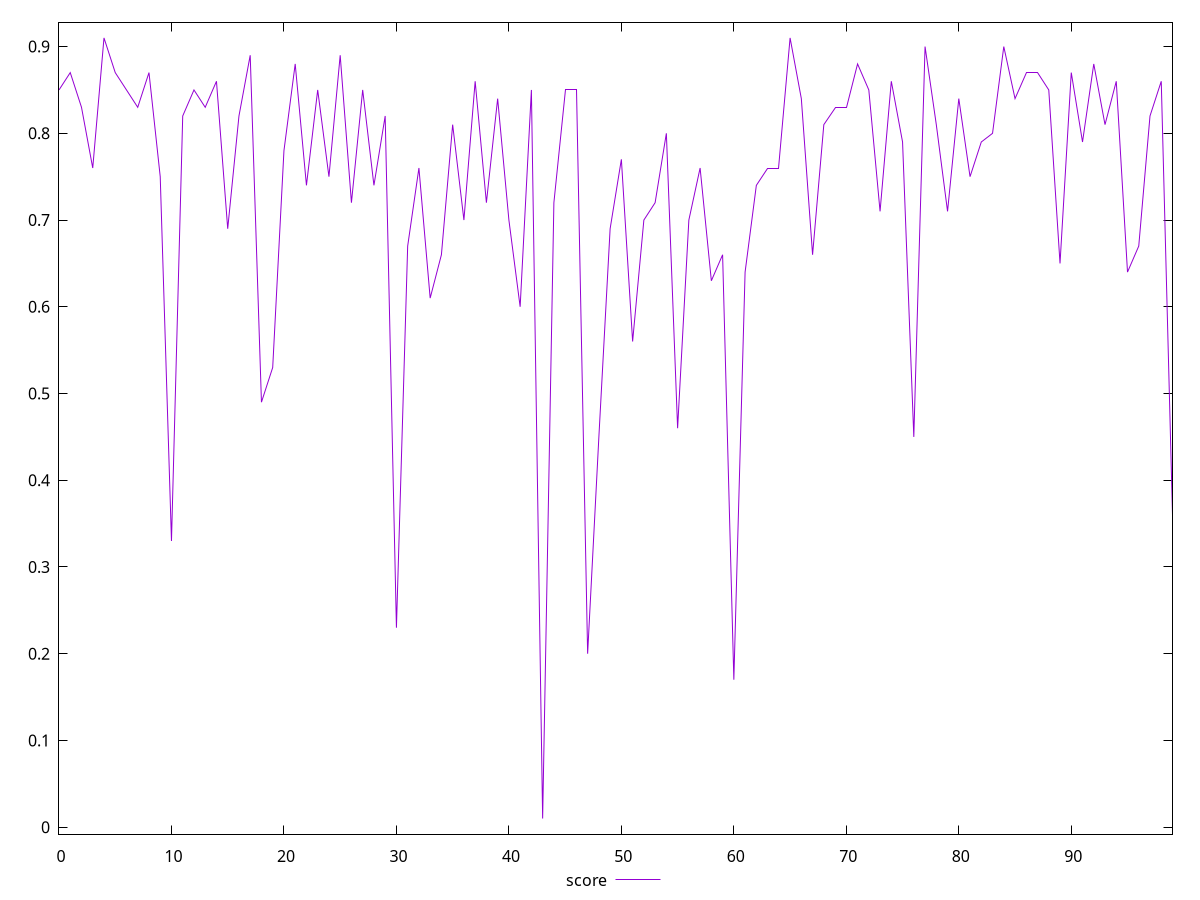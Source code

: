 reset

$score <<EOF
0 0.85
1 0.87
2 0.83
3 0.76
4 0.91
5 0.87
6 0.85
7 0.83
8 0.87
9 0.75
10 0.33
11 0.82
12 0.85
13 0.83
14 0.86
15 0.69
16 0.82
17 0.89
18 0.49
19 0.53
20 0.78
21 0.88
22 0.74
23 0.85
24 0.75
25 0.89
26 0.72
27 0.85
28 0.74
29 0.82
30 0.23
31 0.67
32 0.76
33 0.61
34 0.66
35 0.81
36 0.7
37 0.86
38 0.72
39 0.84
40 0.7
41 0.6
42 0.85
43 0.01
44 0.72
45 0.85
46 0.85
47 0.2
48 0.45
49 0.69
50 0.77
51 0.56
52 0.7
53 0.72
54 0.8
55 0.46
56 0.7
57 0.76
58 0.63
59 0.66
60 0.17
61 0.64
62 0.74
63 0.76
64 0.76
65 0.91
66 0.84
67 0.66
68 0.81
69 0.83
70 0.83
71 0.88
72 0.85
73 0.71
74 0.86
75 0.79
76 0.45
77 0.9
78 0.81
79 0.71
80 0.84
81 0.75
82 0.79
83 0.8
84 0.9
85 0.84
86 0.87
87 0.87
88 0.85
89 0.65
90 0.87
91 0.79
92 0.88
93 0.81
94 0.86
95 0.64
96 0.67
97 0.82
98 0.86
99 0.36
EOF

set key outside below
set xrange [0:99]
set yrange [-0.008000000000000002:0.928]
set trange [-0.008000000000000002:0.928]
set terminal svg size 640, 500 enhanced background rgb 'white'
set output "reprap/estimated-input-latency/samples/pages+cached+noexternal/score/values.svg"

plot $score title "score" with line

reset
